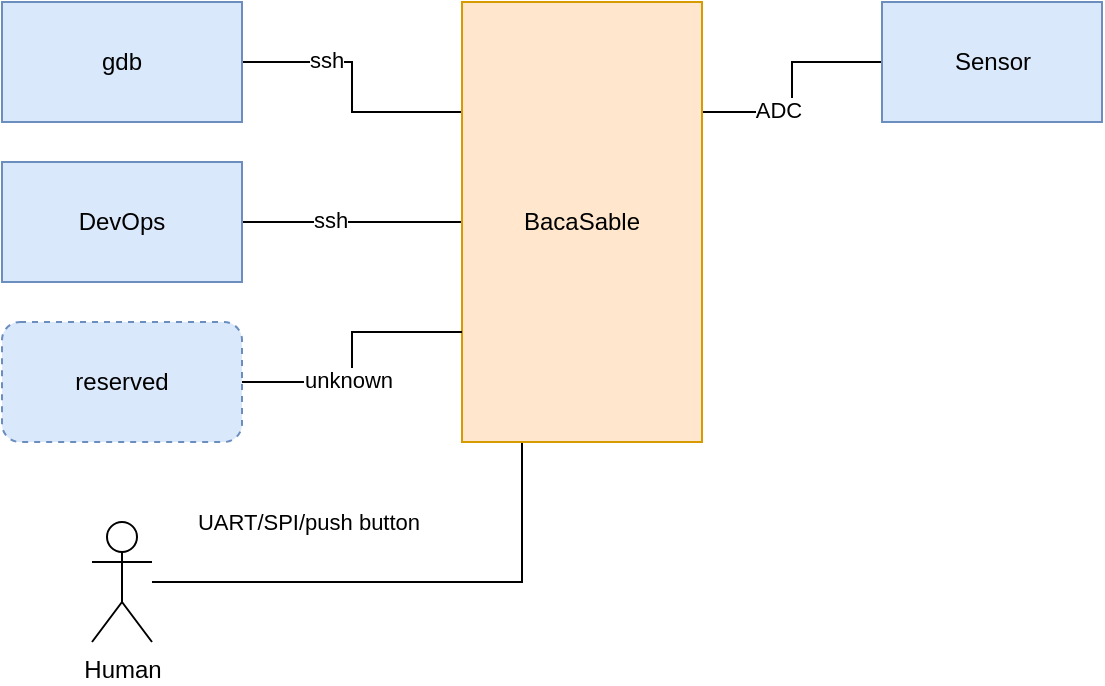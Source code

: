 <mxfile version="19.0.3" type="device"><diagram id="feilRvEjCRLZljNYlB1g" name="Technical_context"><mxGraphModel dx="1368" dy="884" grid="1" gridSize="10" guides="1" tooltips="1" connect="1" arrows="1" fold="1" page="1" pageScale="1" pageWidth="850" pageHeight="1100" math="0" shadow="0"><root><mxCell id="CF5hESao6qkXUtyerDzp-0"/><mxCell id="CF5hESao6qkXUtyerDzp-1" parent="CF5hESao6qkXUtyerDzp-0"/><mxCell id="r2Qe8UMbDQFuWOiUxUbp-98" value="" style="edgeStyle=orthogonalEdgeStyle;rounded=0;orthogonalLoop=1;jettySize=auto;html=1;startArrow=none;startFill=0;endArrow=none;endFill=0;exitX=1;exitY=0.5;exitDx=0;exitDy=0;entryX=0;entryY=0.5;entryDx=0;entryDy=0;" parent="CF5hESao6qkXUtyerDzp-1" source="8CU8NbahRcz5S7h134a0-3" target="8CU8NbahRcz5S7h134a0-1" edge="1"><mxGeometry relative="1" as="geometry"><mxPoint x="325.0" y="-230" as="sourcePoint"/></mxGeometry></mxCell><mxCell id="JMEh5nCKzWgkLbYF0JJi-0" value="ssh" style="edgeLabel;html=1;align=center;verticalAlign=middle;resizable=0;points=[];" parent="r2Qe8UMbDQFuWOiUxUbp-98" vertex="1" connectable="0"><mxGeometry x="-0.213" y="1" relative="1" as="geometry"><mxPoint as="offset"/></mxGeometry></mxCell><mxCell id="r2Qe8UMbDQFuWOiUxUbp-99" style="edgeStyle=orthogonalEdgeStyle;rounded=0;orthogonalLoop=1;jettySize=auto;html=1;entryX=0;entryY=0.25;entryDx=0;entryDy=0;startArrow=none;startFill=0;endArrow=none;endFill=0;exitX=1;exitY=0.5;exitDx=0;exitDy=0;" parent="CF5hESao6qkXUtyerDzp-1" source="8CU8NbahRcz5S7h134a0-2" target="8CU8NbahRcz5S7h134a0-1" edge="1"><mxGeometry relative="1" as="geometry"><mxPoint x="270" y="-310" as="sourcePoint"/></mxGeometry></mxCell><mxCell id="JMEh5nCKzWgkLbYF0JJi-1" value="ssh" style="edgeLabel;html=1;align=center;verticalAlign=middle;resizable=0;points=[];" parent="r2Qe8UMbDQFuWOiUxUbp-99" vertex="1" connectable="0"><mxGeometry x="-0.38" y="1" relative="1" as="geometry"><mxPoint as="offset"/></mxGeometry></mxCell><mxCell id="r2Qe8UMbDQFuWOiUxUbp-100" style="edgeStyle=orthogonalEdgeStyle;rounded=0;orthogonalLoop=1;jettySize=auto;html=1;exitX=1;exitY=0.25;exitDx=0;exitDy=0;entryX=0;entryY=0.5;entryDx=0;entryDy=0;startArrow=none;startFill=0;endArrow=none;endFill=0;" parent="CF5hESao6qkXUtyerDzp-1" source="8CU8NbahRcz5S7h134a0-1" target="8CU8NbahRcz5S7h134a0-5" edge="1"><mxGeometry relative="1" as="geometry"><mxPoint x="545.0" y="-310" as="sourcePoint"/></mxGeometry></mxCell><mxCell id="JMEh5nCKzWgkLbYF0JJi-3" value="ADC" style="edgeLabel;html=1;align=center;verticalAlign=middle;resizable=0;points=[];" parent="r2Qe8UMbDQFuWOiUxUbp-100" vertex="1" connectable="0"><mxGeometry x="-0.338" y="1" relative="1" as="geometry"><mxPoint as="offset"/></mxGeometry></mxCell><mxCell id="r2Qe8UMbDQFuWOiUxUbp-105" style="edgeStyle=orthogonalEdgeStyle;rounded=0;orthogonalLoop=1;jettySize=auto;html=1;entryX=0.25;entryY=1;entryDx=0;entryDy=0;startArrow=none;startFill=0;endArrow=none;endFill=0;" parent="CF5hESao6qkXUtyerDzp-1" source="8CU8NbahRcz5S7h134a0-4" target="8CU8NbahRcz5S7h134a0-1" edge="1"><mxGeometry relative="1" as="geometry"><mxPoint x="325.0" y="-100" as="sourcePoint"/></mxGeometry></mxCell><mxCell id="JMEh5nCKzWgkLbYF0JJi-2" value="UART/SPI/push button" style="edgeLabel;html=1;align=center;verticalAlign=middle;resizable=0;points=[];" parent="r2Qe8UMbDQFuWOiUxUbp-105" vertex="1" connectable="0"><mxGeometry x="-0.488" y="1" relative="1" as="geometry"><mxPoint x="12" y="-29" as="offset"/></mxGeometry></mxCell><mxCell id="8CU8NbahRcz5S7h134a0-1" value="&lt;div&gt;BacaSable&lt;/div&gt;" style="rounded=0;whiteSpace=wrap;html=1;fillColor=#ffe6cc;strokeColor=#d79b00;" parent="CF5hESao6qkXUtyerDzp-1" vertex="1"><mxGeometry x="370" y="50" width="120" height="220" as="geometry"/></mxCell><mxCell id="8CU8NbahRcz5S7h134a0-2" value="&lt;div&gt;gdb&lt;/div&gt;" style="rounded=0;whiteSpace=wrap;html=1;fillColor=#dae8fc;strokeColor=#6c8ebf;" parent="CF5hESao6qkXUtyerDzp-1" vertex="1"><mxGeometry x="140" y="50" width="120" height="60" as="geometry"/></mxCell><mxCell id="8CU8NbahRcz5S7h134a0-3" value="&lt;div&gt;DevOps&lt;/div&gt;" style="rounded=0;whiteSpace=wrap;html=1;fillColor=#dae8fc;strokeColor=#6c8ebf;" parent="CF5hESao6qkXUtyerDzp-1" vertex="1"><mxGeometry x="140" y="130" width="120" height="60" as="geometry"/></mxCell><mxCell id="8CU8NbahRcz5S7h134a0-4" value="Human" style="shape=umlActor;verticalLabelPosition=bottom;verticalAlign=top;html=1;outlineConnect=0;" parent="CF5hESao6qkXUtyerDzp-1" vertex="1"><mxGeometry x="185" y="310" width="30" height="60" as="geometry"/></mxCell><mxCell id="8CU8NbahRcz5S7h134a0-5" value="Sensor" style="html=1;fillColor=#dae8fc;strokeColor=#6c8ebf;" parent="CF5hESao6qkXUtyerDzp-1" vertex="1"><mxGeometry x="580" y="50" width="110" height="60" as="geometry"/></mxCell><mxCell id="8CU8NbahRcz5S7h134a0-17" value="reserved" style="rounded=1;whiteSpace=wrap;html=1;fillColor=#dae8fc;strokeColor=#6c8ebf;dashed=1;" parent="CF5hESao6qkXUtyerDzp-1" vertex="1"><mxGeometry x="140" y="210" width="120" height="60" as="geometry"/></mxCell><mxCell id="8CU8NbahRcz5S7h134a0-21" value="" style="edgeStyle=orthogonalEdgeStyle;rounded=0;orthogonalLoop=1;jettySize=auto;html=1;startArrow=none;startFill=0;endArrow=none;endFill=0;exitX=1;exitY=0.5;exitDx=0;exitDy=0;entryX=0;entryY=0.75;entryDx=0;entryDy=0;" parent="CF5hESao6qkXUtyerDzp-1" source="8CU8NbahRcz5S7h134a0-17" target="8CU8NbahRcz5S7h134a0-1" edge="1"><mxGeometry relative="1" as="geometry"><mxPoint x="270" y="170" as="sourcePoint"/><mxPoint x="380" y="170" as="targetPoint"/></mxGeometry></mxCell><mxCell id="8CU8NbahRcz5S7h134a0-22" value="unknown" style="edgeLabel;html=1;align=center;verticalAlign=middle;resizable=0;points=[];" parent="8CU8NbahRcz5S7h134a0-21" vertex="1" connectable="0"><mxGeometry x="-0.213" y="1" relative="1" as="geometry"><mxPoint as="offset"/></mxGeometry></mxCell></root></mxGraphModel></diagram></mxfile>